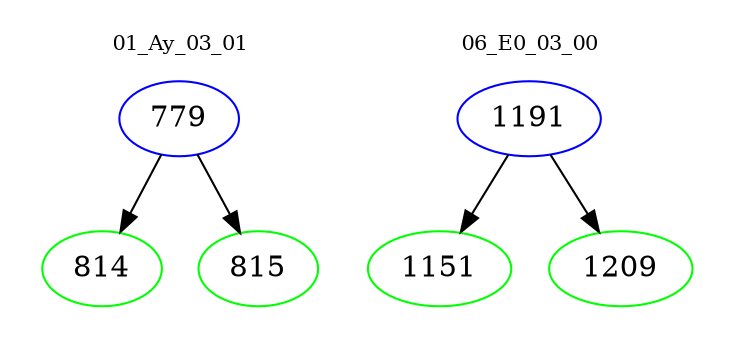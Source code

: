 digraph{
subgraph cluster_0 {
color = white
label = "01_Ay_03_01";
fontsize=10;
T0_779 [label="779", color="blue"]
T0_779 -> T0_814 [color="black"]
T0_814 [label="814", color="green"]
T0_779 -> T0_815 [color="black"]
T0_815 [label="815", color="green"]
}
subgraph cluster_1 {
color = white
label = "06_E0_03_00";
fontsize=10;
T1_1191 [label="1191", color="blue"]
T1_1191 -> T1_1151 [color="black"]
T1_1151 [label="1151", color="green"]
T1_1191 -> T1_1209 [color="black"]
T1_1209 [label="1209", color="green"]
}
}
